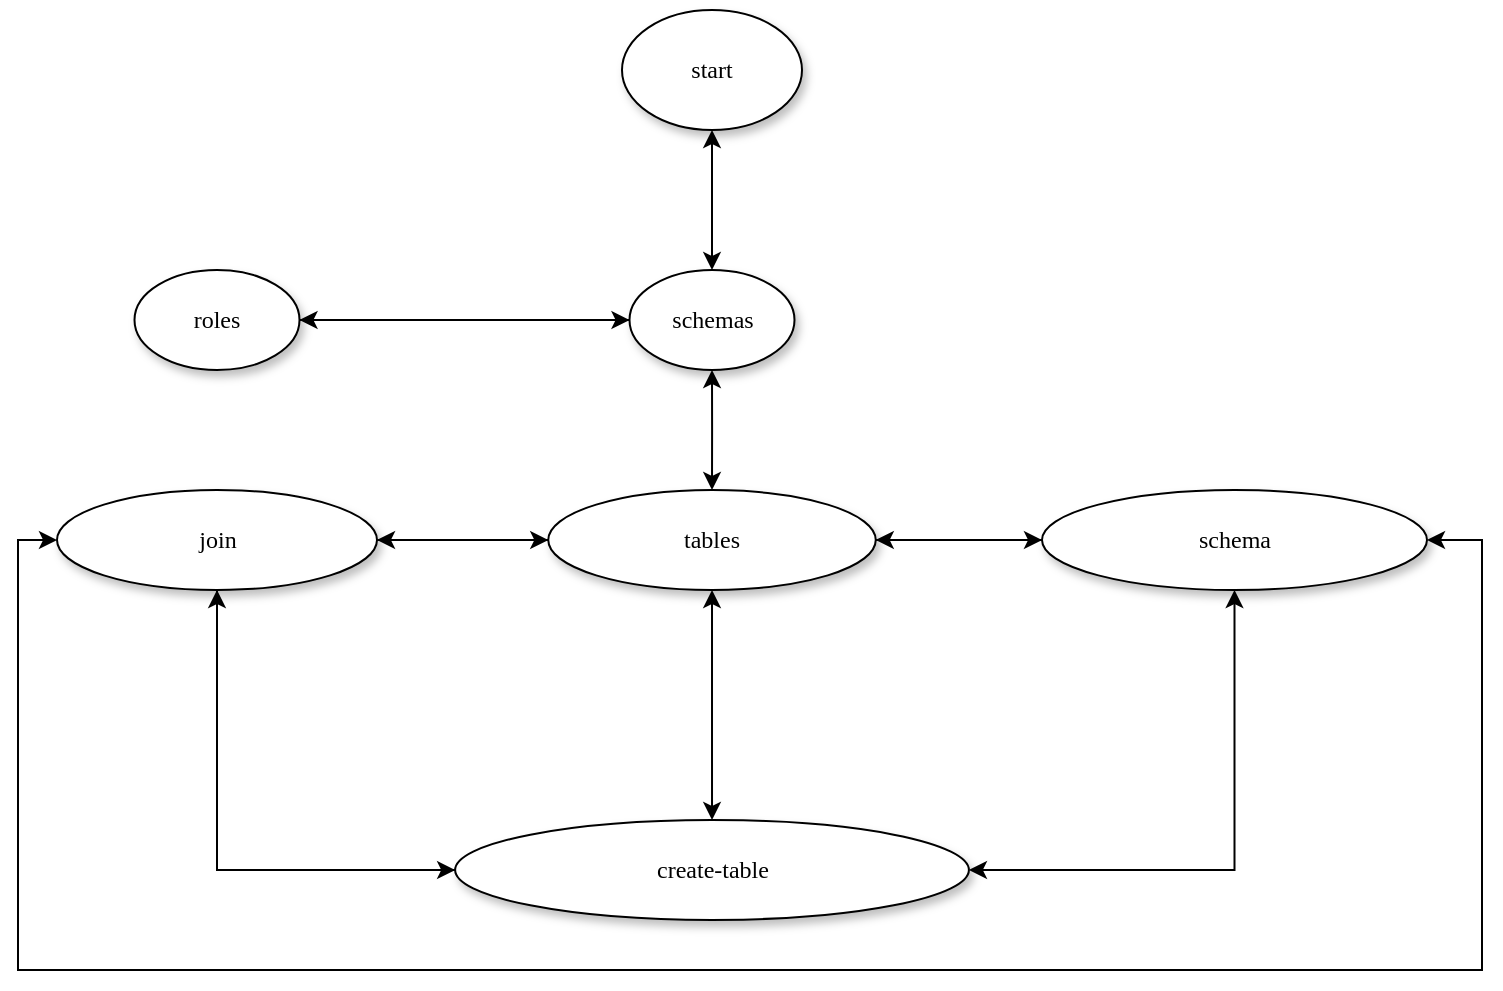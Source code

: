 <mxfile version="24.4.14" type="github">
  <diagram name="Page-1" id="42789a77-a242-8287-6e28-9cd8cfd52e62">
    <mxGraphModel dx="1135" dy="1175" grid="0" gridSize="10" guides="1" tooltips="1" connect="1" arrows="1" fold="1" page="1" pageScale="1" pageWidth="1100" pageHeight="850" background="none" math="0" shadow="0">
      <root>
        <mxCell id="0" />
        <mxCell id="1" parent="0" />
        <mxCell id="nkJEnSaY5ATNpoULB4gp-6" style="edgeStyle=orthogonalEdgeStyle;rounded=0;orthogonalLoop=1;jettySize=auto;html=1;exitX=0.5;exitY=1;exitDx=0;exitDy=0;entryX=0.5;entryY=0;entryDx=0;entryDy=0;startArrow=classic;startFill=1;" parent="1" source="1ea317790d2ca983-1" target="1ea317790d2ca983-2" edge="1">
          <mxGeometry relative="1" as="geometry">
            <Array as="points">
              <mxPoint x="363" y="119" />
              <mxPoint x="363" y="119" />
            </Array>
          </mxGeometry>
        </mxCell>
        <mxCell id="1ea317790d2ca983-1" value="start" style="ellipse;whiteSpace=wrap;html=1;rounded=0;shadow=1;comic=0;labelBackgroundColor=none;strokeWidth=1;fontFamily=Verdana;fontSize=12;align=center;" parent="1" vertex="1">
          <mxGeometry x="318" y="19" width="90" height="60" as="geometry" />
        </mxCell>
        <mxCell id="nkJEnSaY5ATNpoULB4gp-8" style="edgeStyle=orthogonalEdgeStyle;rounded=0;orthogonalLoop=1;jettySize=auto;html=1;startArrow=classic;startFill=1;" parent="1" source="1ea317790d2ca983-2" target="1ea317790d2ca983-7" edge="1">
          <mxGeometry relative="1" as="geometry" />
        </mxCell>
        <mxCell id="_6llVZtuRxfcyfdMlpmC-3" style="edgeStyle=orthogonalEdgeStyle;rounded=0;orthogonalLoop=1;jettySize=auto;html=1;" edge="1" parent="1" source="1ea317790d2ca983-2" target="_6llVZtuRxfcyfdMlpmC-1">
          <mxGeometry relative="1" as="geometry" />
        </mxCell>
        <mxCell id="1ea317790d2ca983-2" value="&lt;span&gt;schemas&lt;/span&gt;" style="ellipse;whiteSpace=wrap;html=1;rounded=0;shadow=1;comic=0;labelBackgroundColor=none;strokeWidth=1;fontFamily=Verdana;fontSize=12;align=center;" parent="1" vertex="1">
          <mxGeometry x="321.75" y="149" width="82.5" height="50" as="geometry" />
        </mxCell>
        <mxCell id="nkJEnSaY5ATNpoULB4gp-9" style="edgeStyle=orthogonalEdgeStyle;rounded=0;orthogonalLoop=1;jettySize=auto;html=1;entryX=1;entryY=0.5;entryDx=0;entryDy=0;" parent="1" source="1ea317790d2ca983-7" target="1ea317790d2ca983-9" edge="1">
          <mxGeometry relative="1" as="geometry" />
        </mxCell>
        <mxCell id="nkJEnSaY5ATNpoULB4gp-15" style="edgeStyle=orthogonalEdgeStyle;rounded=0;orthogonalLoop=1;jettySize=auto;html=1;entryX=0;entryY=0.5;entryDx=0;entryDy=0;" parent="1" source="1ea317790d2ca983-7" target="nkJEnSaY5ATNpoULB4gp-12" edge="1">
          <mxGeometry relative="1" as="geometry" />
        </mxCell>
        <mxCell id="nkJEnSaY5ATNpoULB4gp-16" style="edgeStyle=orthogonalEdgeStyle;rounded=0;orthogonalLoop=1;jettySize=auto;html=1;entryX=0.5;entryY=0;entryDx=0;entryDy=0;startArrow=classic;startFill=1;" parent="1" source="1ea317790d2ca983-7" target="nkJEnSaY5ATNpoULB4gp-11" edge="1">
          <mxGeometry relative="1" as="geometry" />
        </mxCell>
        <mxCell id="1ea317790d2ca983-7" value="&lt;span&gt;tables&lt;/span&gt;" style="ellipse;whiteSpace=wrap;html=1;rounded=0;shadow=1;comic=0;labelBackgroundColor=none;strokeWidth=1;fontFamily=Verdana;fontSize=12;align=center;" parent="1" vertex="1">
          <mxGeometry x="281.13" y="259" width="163.75" height="50" as="geometry" />
        </mxCell>
        <mxCell id="nkJEnSaY5ATNpoULB4gp-17" style="edgeStyle=orthogonalEdgeStyle;rounded=0;orthogonalLoop=1;jettySize=auto;html=1;entryX=0;entryY=0.5;entryDx=0;entryDy=0;" parent="1" source="1ea317790d2ca983-9" target="nkJEnSaY5ATNpoULB4gp-11" edge="1">
          <mxGeometry relative="1" as="geometry">
            <Array as="points">
              <mxPoint x="116" y="449" />
            </Array>
          </mxGeometry>
        </mxCell>
        <mxCell id="nkJEnSaY5ATNpoULB4gp-18" style="edgeStyle=orthogonalEdgeStyle;rounded=0;orthogonalLoop=1;jettySize=auto;html=1;exitX=1;exitY=0.5;exitDx=0;exitDy=0;entryX=0;entryY=0.5;entryDx=0;entryDy=0;" parent="1" source="1ea317790d2ca983-9" target="1ea317790d2ca983-7" edge="1">
          <mxGeometry relative="1" as="geometry" />
        </mxCell>
        <mxCell id="1ea317790d2ca983-9" value="join" style="ellipse;whiteSpace=wrap;html=1;rounded=0;shadow=1;comic=0;labelBackgroundColor=none;strokeWidth=1;fontFamily=Verdana;fontSize=12;align=center;" parent="1" vertex="1">
          <mxGeometry x="35.5" y="259" width="160" height="50" as="geometry" />
        </mxCell>
        <mxCell id="nkJEnSaY5ATNpoULB4gp-27" style="edgeStyle=orthogonalEdgeStyle;rounded=0;orthogonalLoop=1;jettySize=auto;html=1;startArrow=classic;startFill=1;" parent="1" source="nkJEnSaY5ATNpoULB4gp-11" target="nkJEnSaY5ATNpoULB4gp-12" edge="1">
          <mxGeometry relative="1" as="geometry" />
        </mxCell>
        <mxCell id="nkJEnSaY5ATNpoULB4gp-11" value="create-table" style="ellipse;whiteSpace=wrap;html=1;rounded=0;shadow=1;comic=0;labelBackgroundColor=none;strokeWidth=1;fontFamily=Verdana;fontSize=12;align=center;" parent="1" vertex="1">
          <mxGeometry x="234.57" y="424" width="256.88" height="50" as="geometry" />
        </mxCell>
        <mxCell id="nkJEnSaY5ATNpoULB4gp-24" style="edgeStyle=orthogonalEdgeStyle;rounded=0;orthogonalLoop=1;jettySize=auto;html=1;entryX=0;entryY=0.5;entryDx=0;entryDy=0;exitX=1;exitY=0.5;exitDx=0;exitDy=0;startArrow=classic;startFill=1;" parent="1" source="nkJEnSaY5ATNpoULB4gp-12" target="1ea317790d2ca983-9" edge="1">
          <mxGeometry relative="1" as="geometry">
            <mxPoint x="668" y="359" as="sourcePoint" />
            <Array as="points">
              <mxPoint x="748" y="284" />
              <mxPoint x="748" y="499" />
              <mxPoint x="16" y="499" />
              <mxPoint x="16" y="284" />
            </Array>
          </mxGeometry>
        </mxCell>
        <mxCell id="nkJEnSaY5ATNpoULB4gp-25" style="edgeStyle=orthogonalEdgeStyle;rounded=0;orthogonalLoop=1;jettySize=auto;html=1;exitX=0;exitY=0.5;exitDx=0;exitDy=0;entryX=1;entryY=0.5;entryDx=0;entryDy=0;" parent="1" source="nkJEnSaY5ATNpoULB4gp-12" target="1ea317790d2ca983-7" edge="1">
          <mxGeometry relative="1" as="geometry" />
        </mxCell>
        <mxCell id="nkJEnSaY5ATNpoULB4gp-12" value="schema" style="ellipse;whiteSpace=wrap;html=1;rounded=0;shadow=1;comic=0;labelBackgroundColor=none;strokeWidth=1;fontFamily=Verdana;fontSize=12;align=center;" parent="1" vertex="1">
          <mxGeometry x="528" y="259" width="192.5" height="50" as="geometry" />
        </mxCell>
        <mxCell id="nkJEnSaY5ATNpoULB4gp-20" style="edgeStyle=orthogonalEdgeStyle;rounded=0;orthogonalLoop=1;jettySize=auto;html=1;exitX=0;exitY=0.5;exitDx=0;exitDy=0;entryX=0.5;entryY=1;entryDx=0;entryDy=0;" parent="1" source="nkJEnSaY5ATNpoULB4gp-11" target="1ea317790d2ca983-9" edge="1">
          <mxGeometry relative="1" as="geometry" />
        </mxCell>
        <mxCell id="_6llVZtuRxfcyfdMlpmC-2" style="edgeStyle=orthogonalEdgeStyle;rounded=0;orthogonalLoop=1;jettySize=auto;html=1;exitX=1;exitY=0.5;exitDx=0;exitDy=0;entryX=0;entryY=0.5;entryDx=0;entryDy=0;" edge="1" parent="1" source="_6llVZtuRxfcyfdMlpmC-1" target="1ea317790d2ca983-2">
          <mxGeometry relative="1" as="geometry" />
        </mxCell>
        <mxCell id="_6llVZtuRxfcyfdMlpmC-1" value="&lt;span&gt;roles&lt;/span&gt;" style="ellipse;whiteSpace=wrap;html=1;rounded=0;shadow=1;comic=0;labelBackgroundColor=none;strokeWidth=1;fontFamily=Verdana;fontSize=12;align=center;" vertex="1" parent="1">
          <mxGeometry x="74.25" y="149" width="82.5" height="50" as="geometry" />
        </mxCell>
      </root>
    </mxGraphModel>
  </diagram>
</mxfile>
